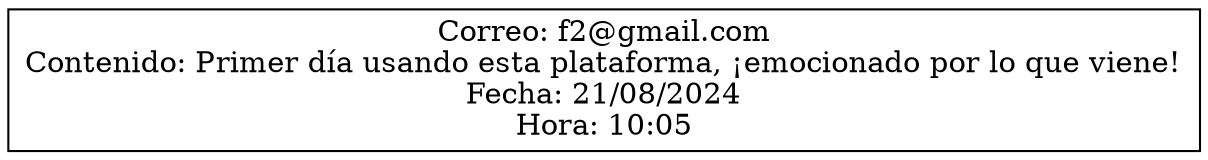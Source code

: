 digraph G {
    node [shape=record];
    rankdir=LR;
    node0 [label="{Correo: f2@gmail.com\nContenido: Primer día usando esta plataforma, ¡emocionado por lo que viene!\nFecha: 21/08/2024\nHora: 10:05}"];
}
